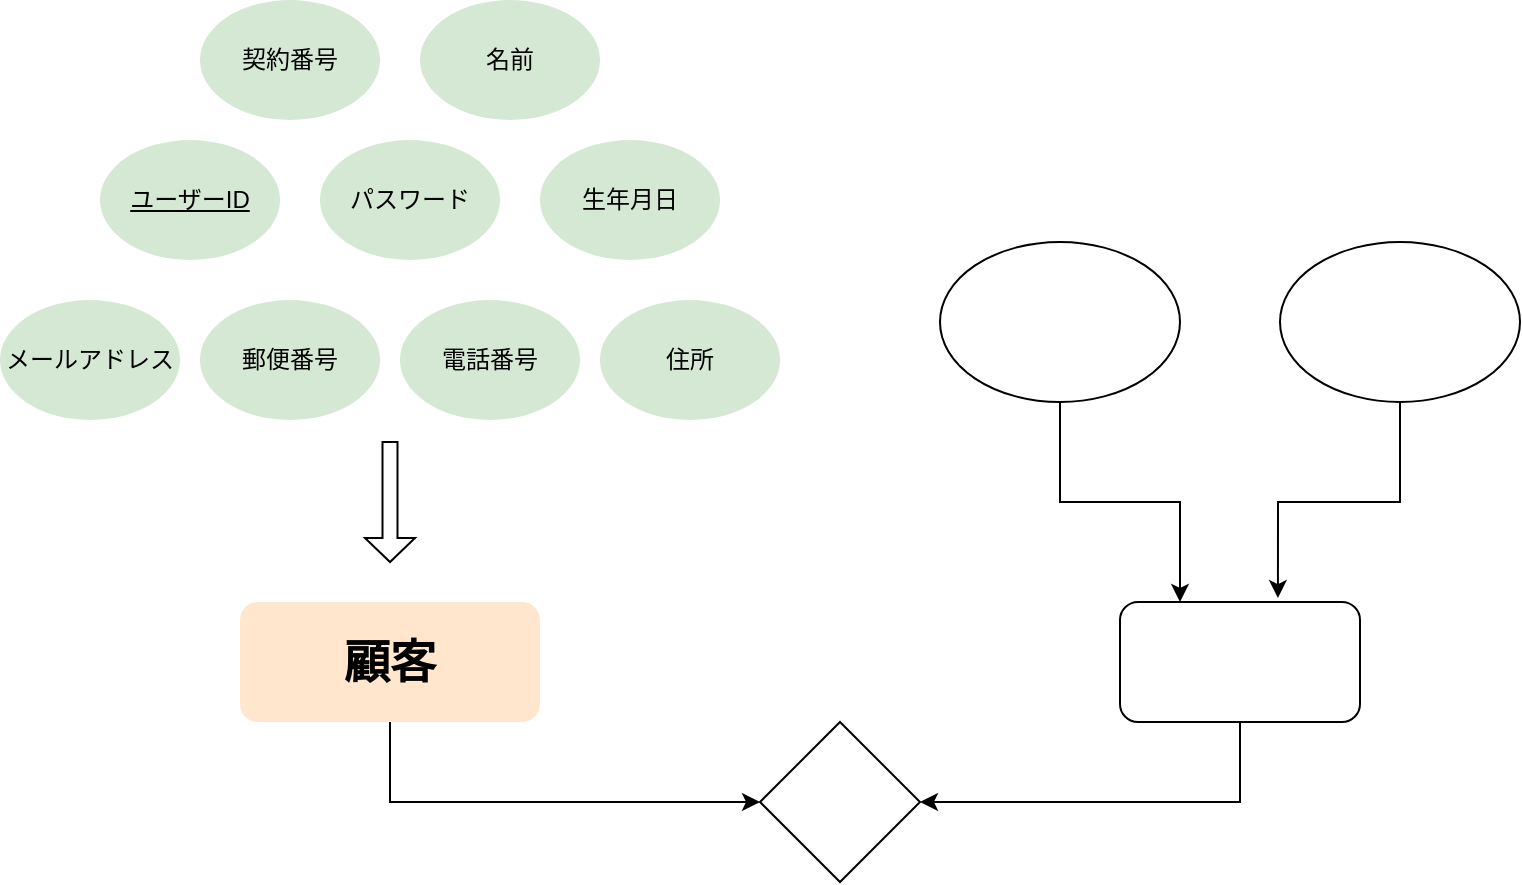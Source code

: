 <mxfile version="15.5.9" type="github">
  <diagram id="R2lEEEUBdFMjLlhIrx00" name="Page-1">
    <mxGraphModel dx="788" dy="512" grid="1" gridSize="10" guides="1" tooltips="1" connect="1" arrows="1" fold="1" page="1" pageScale="1" pageWidth="850" pageHeight="1100" math="0" shadow="0" extFonts="Permanent Marker^https://fonts.googleapis.com/css?family=Permanent+Marker">
      <root>
        <mxCell id="0" />
        <mxCell id="1" parent="0" />
        <mxCell id="AgHacPSafh_XmUr7abcB-1" value="郵便番号" style="ellipse;whiteSpace=wrap;html=1;fillColor=#d5e8d4;strokeColor=none;" vertex="1" parent="1">
          <mxGeometry x="120" y="159" width="90" height="60" as="geometry" />
        </mxCell>
        <mxCell id="AgHacPSafh_XmUr7abcB-2" value="住所" style="ellipse;whiteSpace=wrap;html=1;fillColor=#d5e8d4;strokeColor=none;" vertex="1" parent="1">
          <mxGeometry x="320" y="159" width="90" height="60" as="geometry" />
        </mxCell>
        <mxCell id="AgHacPSafh_XmUr7abcB-15" style="edgeStyle=orthogonalEdgeStyle;rounded=0;orthogonalLoop=1;jettySize=auto;html=1;exitX=0.5;exitY=1;exitDx=0;exitDy=0;entryX=0.25;entryY=0;entryDx=0;entryDy=0;" edge="1" parent="1" source="AgHacPSafh_XmUr7abcB-3" target="AgHacPSafh_XmUr7abcB-6">
          <mxGeometry relative="1" as="geometry" />
        </mxCell>
        <mxCell id="AgHacPSafh_XmUr7abcB-3" value="" style="ellipse;whiteSpace=wrap;html=1;" vertex="1" parent="1">
          <mxGeometry x="490" y="130" width="120" height="80" as="geometry" />
        </mxCell>
        <mxCell id="AgHacPSafh_XmUr7abcB-16" style="edgeStyle=orthogonalEdgeStyle;rounded=0;orthogonalLoop=1;jettySize=auto;html=1;exitX=0.5;exitY=1;exitDx=0;exitDy=0;entryX=0.658;entryY=-0.033;entryDx=0;entryDy=0;entryPerimeter=0;" edge="1" parent="1" source="AgHacPSafh_XmUr7abcB-4" target="AgHacPSafh_XmUr7abcB-6">
          <mxGeometry relative="1" as="geometry" />
        </mxCell>
        <mxCell id="AgHacPSafh_XmUr7abcB-4" value="" style="ellipse;whiteSpace=wrap;html=1;" vertex="1" parent="1">
          <mxGeometry x="660" y="130" width="120" height="80" as="geometry" />
        </mxCell>
        <mxCell id="AgHacPSafh_XmUr7abcB-18" style="edgeStyle=orthogonalEdgeStyle;rounded=0;orthogonalLoop=1;jettySize=auto;html=1;exitX=0.5;exitY=1;exitDx=0;exitDy=0;entryX=0;entryY=0.5;entryDx=0;entryDy=0;" edge="1" parent="1" source="AgHacPSafh_XmUr7abcB-5" target="AgHacPSafh_XmUr7abcB-7">
          <mxGeometry relative="1" as="geometry" />
        </mxCell>
        <mxCell id="AgHacPSafh_XmUr7abcB-5" value="&lt;b&gt;&lt;font style=&quot;font-size: 23px&quot;&gt;顧客&lt;/font&gt;&lt;/b&gt;" style="rounded=1;whiteSpace=wrap;html=1;fillColor=#ffe6cc;strokeColor=none;" vertex="1" parent="1">
          <mxGeometry x="140" y="310" width="150" height="60" as="geometry" />
        </mxCell>
        <mxCell id="AgHacPSafh_XmUr7abcB-17" style="edgeStyle=orthogonalEdgeStyle;rounded=0;orthogonalLoop=1;jettySize=auto;html=1;exitX=0.5;exitY=1;exitDx=0;exitDy=0;entryX=1;entryY=0.5;entryDx=0;entryDy=0;" edge="1" parent="1" source="AgHacPSafh_XmUr7abcB-6" target="AgHacPSafh_XmUr7abcB-7">
          <mxGeometry relative="1" as="geometry" />
        </mxCell>
        <mxCell id="AgHacPSafh_XmUr7abcB-6" value="" style="rounded=1;whiteSpace=wrap;html=1;" vertex="1" parent="1">
          <mxGeometry x="580" y="310" width="120" height="60" as="geometry" />
        </mxCell>
        <mxCell id="AgHacPSafh_XmUr7abcB-7" value="" style="rhombus;whiteSpace=wrap;html=1;" vertex="1" parent="1">
          <mxGeometry x="400" y="370" width="80" height="80" as="geometry" />
        </mxCell>
        <mxCell id="AgHacPSafh_XmUr7abcB-19" value="メールアドレス" style="ellipse;whiteSpace=wrap;html=1;fillColor=#d5e8d4;strokeColor=none;" vertex="1" parent="1">
          <mxGeometry x="20" y="159" width="90" height="60" as="geometry" />
        </mxCell>
        <mxCell id="AgHacPSafh_XmUr7abcB-20" value="電話番号" style="ellipse;whiteSpace=wrap;html=1;fillColor=#d5e8d4;strokeColor=none;" vertex="1" parent="1">
          <mxGeometry x="220" y="159" width="90" height="60" as="geometry" />
        </mxCell>
        <mxCell id="AgHacPSafh_XmUr7abcB-35" value="&lt;u&gt;ユーザーID&lt;/u&gt;" style="ellipse;whiteSpace=wrap;html=1;fillColor=#d5e8d4;strokeColor=none;" vertex="1" parent="1">
          <mxGeometry x="70" y="79" width="90" height="60" as="geometry" />
        </mxCell>
        <mxCell id="AgHacPSafh_XmUr7abcB-36" value="パスワード" style="ellipse;whiteSpace=wrap;html=1;fillColor=#d5e8d4;strokeColor=none;" vertex="1" parent="1">
          <mxGeometry x="180" y="79" width="90" height="60" as="geometry" />
        </mxCell>
        <mxCell id="AgHacPSafh_XmUr7abcB-37" value="生年月日" style="ellipse;whiteSpace=wrap;html=1;fillColor=#d5e8d4;strokeColor=none;" vertex="1" parent="1">
          <mxGeometry x="290" y="79" width="90" height="60" as="geometry" />
        </mxCell>
        <mxCell id="AgHacPSafh_XmUr7abcB-42" value="" style="shape=singleArrow;direction=south;whiteSpace=wrap;html=1;fontSize=23;" vertex="1" parent="1">
          <mxGeometry x="202.5" y="230" width="25" height="60" as="geometry" />
        </mxCell>
        <mxCell id="AgHacPSafh_XmUr7abcB-43" value="契約番号" style="ellipse;whiteSpace=wrap;html=1;fillColor=#d5e8d4;strokeColor=none;" vertex="1" parent="1">
          <mxGeometry x="120" y="9" width="90" height="60" as="geometry" />
        </mxCell>
        <mxCell id="AgHacPSafh_XmUr7abcB-44" value="名前" style="ellipse;whiteSpace=wrap;html=1;fillColor=#d5e8d4;strokeColor=none;" vertex="1" parent="1">
          <mxGeometry x="230" y="9" width="90" height="60" as="geometry" />
        </mxCell>
      </root>
    </mxGraphModel>
  </diagram>
</mxfile>
